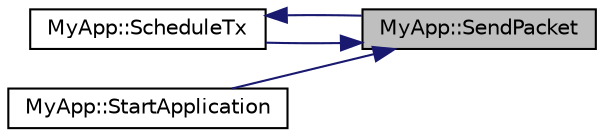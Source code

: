 digraph "MyApp::SendPacket"
{
 // LATEX_PDF_SIZE
  edge [fontname="Helvetica",fontsize="10",labelfontname="Helvetica",labelfontsize="10"];
  node [fontname="Helvetica",fontsize="10",shape=record];
  rankdir="RL";
  Node1 [label="MyApp::SendPacket",height=0.2,width=0.4,color="black", fillcolor="grey75", style="filled", fontcolor="black",tooltip=" "];
  Node1 -> Node2 [dir="back",color="midnightblue",fontsize="10",style="solid",fontname="Helvetica"];
  Node2 [label="MyApp::ScheduleTx",height=0.2,width=0.4,color="black", fillcolor="white", style="filled",URL="$class_my_app.html#a58aa062a269ba2e29250db014d369a18",tooltip=" "];
  Node2 -> Node1 [dir="back",color="midnightblue",fontsize="10",style="solid",fontname="Helvetica"];
  Node1 -> Node3 [dir="back",color="midnightblue",fontsize="10",style="solid",fontname="Helvetica"];
  Node3 [label="MyApp::StartApplication",height=0.2,width=0.4,color="black", fillcolor="white", style="filled",URL="$class_my_app.html#a716120e3449296007a1b493db4a16560",tooltip="Application specific startup code."];
}
